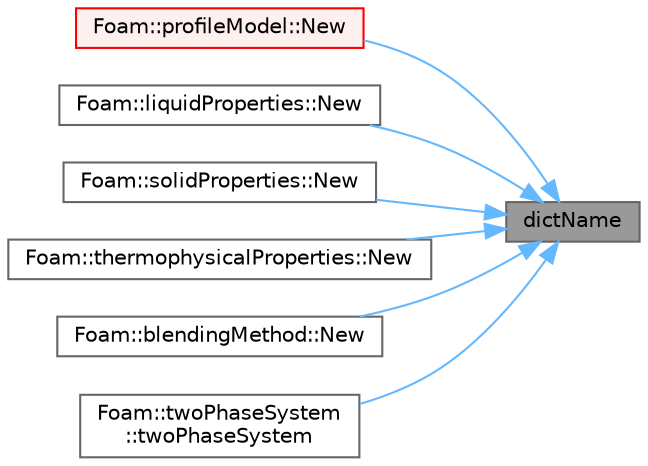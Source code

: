 digraph "dictName"
{
 // LATEX_PDF_SIZE
  bgcolor="transparent";
  edge [fontname=Helvetica,fontsize=10,labelfontname=Helvetica,labelfontsize=10];
  node [fontname=Helvetica,fontsize=10,shape=box,height=0.2,width=0.4];
  rankdir="RL";
  Node1 [id="Node000001",label="dictName",height=0.2,width=0.4,color="gray40", fillcolor="grey60", style="filled", fontcolor="black",tooltip=" "];
  Node1 -> Node2 [id="edge1_Node000001_Node000002",dir="back",color="steelblue1",style="solid",tooltip=" "];
  Node2 [id="Node000002",label="Foam::profileModel::New",height=0.2,width=0.4,color="red", fillcolor="#FFF0F0", style="filled",URL="$classFoam_1_1profileModel.html#ae556255d53d2ffe84e154d1205a2f7a5",tooltip=" "];
  Node1 -> Node4 [id="edge2_Node000001_Node000004",dir="back",color="steelblue1",style="solid",tooltip=" "];
  Node4 [id="Node000004",label="Foam::liquidProperties::New",height=0.2,width=0.4,color="grey40", fillcolor="white", style="filled",URL="$classFoam_1_1liquidProperties.html#adb99f56946c927dc4bdb651275340f61",tooltip=" "];
  Node1 -> Node5 [id="edge3_Node000001_Node000005",dir="back",color="steelblue1",style="solid",tooltip=" "];
  Node5 [id="Node000005",label="Foam::solidProperties::New",height=0.2,width=0.4,color="grey40", fillcolor="white", style="filled",URL="$classFoam_1_1solidProperties.html#a6c6b504a35b769611294632fb557401f",tooltip=" "];
  Node1 -> Node6 [id="edge4_Node000001_Node000006",dir="back",color="steelblue1",style="solid",tooltip=" "];
  Node6 [id="Node000006",label="Foam::thermophysicalProperties::New",height=0.2,width=0.4,color="grey40", fillcolor="white", style="filled",URL="$classFoam_1_1thermophysicalProperties.html#aa791b3b7b0de7ae3ebd39e87024c1cb9",tooltip=" "];
  Node1 -> Node7 [id="edge5_Node000001_Node000007",dir="back",color="steelblue1",style="solid",tooltip=" "];
  Node7 [id="Node000007",label="Foam::blendingMethod::New",height=0.2,width=0.4,color="grey40", fillcolor="white", style="filled",URL="$classFoam_1_1blendingMethod.html#abbf1f4cdb46bcef9edffd6d1a442daa6",tooltip=" "];
  Node1 -> Node8 [id="edge6_Node000001_Node000008",dir="back",color="steelblue1",style="solid",tooltip=" "];
  Node8 [id="Node000008",label="Foam::twoPhaseSystem\l::twoPhaseSystem",height=0.2,width=0.4,color="grey40", fillcolor="white", style="filled",URL="$classFoam_1_1twoPhaseSystem.html#a38db7d4d3cda2cfe382cc379b1f6b370",tooltip=" "];
}
